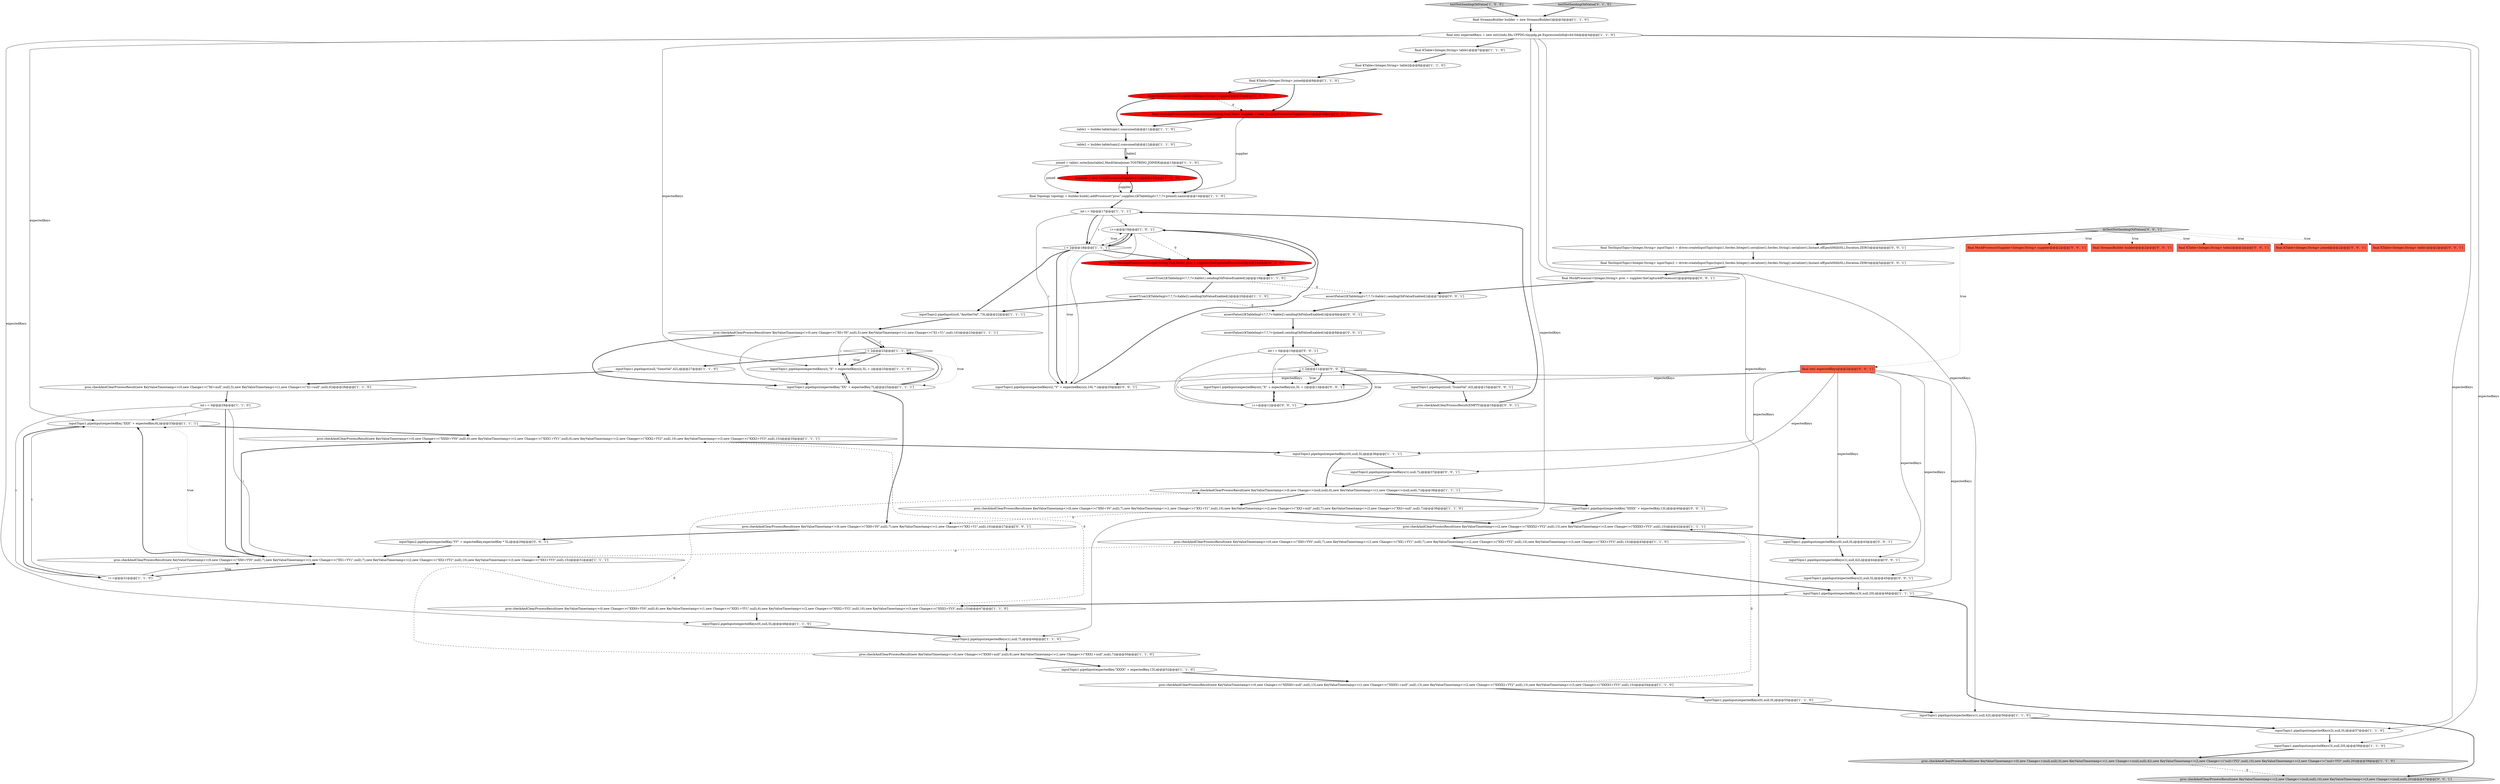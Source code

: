 digraph {
20 [style = filled, label = "supplier = new MockProcessorSupplier<>()@@@14@@@['1', '0', '0']", fillcolor = red, shape = ellipse image = "AAA1AAABBB1BBB"];
8 [style = filled, label = "i < 2@@@23@@@['1', '1', '0']", fillcolor = white, shape = diamond image = "AAA0AAABBB1BBB"];
60 [style = filled, label = "final MockProcessor<Integer,String> proc = supplier.theCapturedProcessor()@@@6@@@['0', '0', '1']", fillcolor = white, shape = ellipse image = "AAA0AAABBB3BBB"];
54 [style = filled, label = "inputTopic1.pipeInput(expectedKeys(1(,null,42L)@@@44@@@['0', '0', '1']", fillcolor = white, shape = ellipse image = "AAA0AAABBB3BBB"];
10 [style = filled, label = "final KTable<Integer,String> table1@@@7@@@['1', '1', '0']", fillcolor = white, shape = ellipse image = "AAA0AAABBB1BBB"];
38 [style = filled, label = "i++@@@19@@@['1', '0', '1']", fillcolor = white, shape = ellipse image = "AAA0AAABBB1BBB"];
7 [style = filled, label = "proc.checkAndClearProcessResult(new KeyValueTimestamp<>(0,new Change<>(null,null),6),new KeyValueTimestamp<>(1,new Change<>(null,null),7))@@@38@@@['1', '1', '1']", fillcolor = white, shape = ellipse image = "AAA0AAABBB1BBB"];
37 [style = filled, label = "proc.checkAndClearProcessResult(new KeyValueTimestamp<>(2,new Change<>(\"XXXX2+YY2\",null),13),new KeyValueTimestamp<>(3,new Change<>(\"XXXX3+YY3\",null),15))@@@42@@@['1', '1', '1']", fillcolor = white, shape = ellipse image = "AAA0AAABBB1BBB"];
26 [style = filled, label = "inputTopic2.pipeInput(null,\"AnotherVal\",73L)@@@22@@@['1', '1', '1']", fillcolor = white, shape = ellipse image = "AAA0AAABBB1BBB"];
17 [style = filled, label = "assertTrue(((KTableImpl<?,?,?>)table1).sendingOldValueEnabled())@@@19@@@['1', '1', '0']", fillcolor = white, shape = ellipse image = "AAA0AAABBB1BBB"];
13 [style = filled, label = "inputTopic1.pipeInput(expectedKey,\"XXX\" + expectedKey,6L)@@@33@@@['1', '1', '1']", fillcolor = white, shape = ellipse image = "AAA0AAABBB1BBB"];
22 [style = filled, label = "proc.checkAndClearProcessResult(new KeyValueTimestamp<>(0,new Change<>(\"XXX0+YY0\",null),6),new KeyValueTimestamp<>(1,new Change<>(\"XXX1+YY1\",null),6),new KeyValueTimestamp<>(2,new Change<>(\"XXX2+YY2\",null),10),new KeyValueTimestamp<>(3,new Change<>(\"XXX3+YY3\",null),15))@@@35@@@['1', '1', '1']", fillcolor = white, shape = ellipse image = "AAA0AAABBB1BBB"];
12 [style = filled, label = "final KTable<Integer,String> joined@@@9@@@['1', '1', '0']", fillcolor = white, shape = ellipse image = "AAA0AAABBB1BBB"];
53 [style = filled, label = "assertFalse(((KTableImpl<?,?,?>)table1).sendingOldValueEnabled())@@@7@@@['0', '0', '1']", fillcolor = white, shape = ellipse image = "AAA0AAABBB3BBB"];
73 [style = filled, label = "doTestNotSendingOldValues['0', '0', '1']", fillcolor = lightgray, shape = diamond image = "AAA0AAABBB3BBB"];
74 [style = filled, label = "inputTopic1.pipeInput(expectedKeys(0(,null,0L)@@@43@@@['0', '0', '1']", fillcolor = white, shape = ellipse image = "AAA0AAABBB3BBB"];
36 [style = filled, label = "proc.checkAndClearProcessResult(new KeyValueTimestamp<>(0,new Change<>(\"XX0+YY0\",null),7),new KeyValueTimestamp<>(1,new Change<>(\"XX1+YY1\",null),7),new KeyValueTimestamp<>(2,new Change<>(\"XX2+YY2\",null),10),new KeyValueTimestamp<>(3,new Change<>(\"XX3+YY3\",null),15))@@@43@@@['1', '1', '0']", fillcolor = white, shape = ellipse image = "AAA0AAABBB1BBB"];
1 [style = filled, label = "inputTopic1.pipeInput(null,\"SomeVal\",42L)@@@27@@@['1', '1', '0']", fillcolor = white, shape = ellipse image = "AAA0AAABBB1BBB"];
0 [style = filled, label = "i < 2@@@18@@@['1', '1', '1']", fillcolor = white, shape = diamond image = "AAA0AAABBB1BBB"];
32 [style = filled, label = "inputTopic1.pipeInput(expectedKey,\"XXXX\" + expectedKey,13L)@@@52@@@['1', '1', '0']", fillcolor = white, shape = ellipse image = "AAA0AAABBB1BBB"];
43 [style = filled, label = "inputTopic1.pipeInput(expectedKeys(2(,null,5L)@@@57@@@['1', '1', '0']", fillcolor = white, shape = ellipse image = "AAA0AAABBB1BBB"];
52 [style = filled, label = "assertFalse(((KTableImpl<?,?,?>)table2).sendingOldValueEnabled())@@@8@@@['0', '0', '1']", fillcolor = white, shape = ellipse image = "AAA0AAABBB3BBB"];
35 [style = filled, label = "inputTopic1.pipeInput(expectedKeys(3(,null,20L)@@@46@@@['1', '1', '1']", fillcolor = white, shape = ellipse image = "AAA0AAABBB1BBB"];
49 [style = filled, label = "final StreamsBuilder builder@@@2@@@['0', '0', '1']", fillcolor = tomato, shape = box image = "AAA0AAABBB3BBB"];
14 [style = filled, label = "proc.checkAndClearProcessResult(new KeyValueTimestamp<>(0,new Change<>(\"X0+Y0\",null),5),new KeyValueTimestamp<>(1,new Change<>(\"X1+Y1\",null),10))@@@23@@@['1', '1', '1']", fillcolor = white, shape = ellipse image = "AAA0AAABBB1BBB"];
51 [style = filled, label = "proc.checkAndClearProcessResult(new KeyValueTimestamp<>(2,new Change<>(null,null),10),new KeyValueTimestamp<>(3,new Change<>(null,null),20))@@@47@@@['0', '0', '1']", fillcolor = lightgray, shape = ellipse image = "AAA0AAABBB3BBB"];
70 [style = filled, label = "final TestInputTopic<Integer,String> inputTopic1 = driver.createInputTopic(topic1,Serdes.Integer().serializer(),Serdes.String().serializer(),Instant.ofEpochMilli(0L),Duration.ZERO)@@@4@@@['0', '0', '1']", fillcolor = white, shape = ellipse image = "AAA0AAABBB3BBB"];
71 [style = filled, label = "int i = 0@@@10@@@['0', '0', '1']", fillcolor = white, shape = ellipse image = "AAA0AAABBB3BBB"];
4 [style = filled, label = "i++@@@31@@@['1', '1', '0']", fillcolor = white, shape = ellipse image = "AAA0AAABBB1BBB"];
29 [style = filled, label = "joined = table1.outerJoin(table2,MockValueJoiner.TOSTRING_JOINER)@@@13@@@['1', '1', '0']", fillcolor = white, shape = ellipse image = "AAA0AAABBB1BBB"];
16 [style = filled, label = "final Topology topology = builder.build().addProcessor(\"proc\",supplier,((KTableImpl<?,?,?>)joined).name)@@@14@@@['1', '1', '0']", fillcolor = white, shape = ellipse image = "AAA0AAABBB1BBB"];
25 [style = filled, label = "int i = 0@@@29@@@['1', '1', '0']", fillcolor = white, shape = ellipse image = "AAA0AAABBB1BBB"];
45 [style = filled, label = "inputTopic1.pipeInput(expectedKeys(1(,null,42L)@@@56@@@['1', '1', '0']", fillcolor = white, shape = ellipse image = "AAA0AAABBB1BBB"];
55 [style = filled, label = "i < 2@@@11@@@['0', '0', '1']", fillcolor = white, shape = diamond image = "AAA0AAABBB3BBB"];
18 [style = filled, label = "int i = 0@@@17@@@['1', '1', '1']", fillcolor = white, shape = ellipse image = "AAA0AAABBB1BBB"];
27 [style = filled, label = "final KTable<Integer,String> table2@@@8@@@['1', '1', '0']", fillcolor = white, shape = ellipse image = "AAA0AAABBB1BBB"];
75 [style = filled, label = "final KTable<Integer,String> table2@@@2@@@['0', '0', '1']", fillcolor = tomato, shape = box image = "AAA0AAABBB3BBB"];
6 [style = filled, label = "proc.checkAndClearProcessResult(new KeyValueTimestamp<>(0,new Change<>(\"X0+null\",null),5),new KeyValueTimestamp<>(1,new Change<>(\"X1+null\",null),6))@@@28@@@['1', '1', '0']", fillcolor = white, shape = ellipse image = "AAA0AAABBB1BBB"];
9 [style = filled, label = "assertTrue(((KTableImpl<?,?,?>)table2).sendingOldValueEnabled())@@@20@@@['1', '1', '0']", fillcolor = white, shape = ellipse image = "AAA0AAABBB1BBB"];
15 [style = filled, label = "proc.checkAndClearProcessResult(new KeyValueTimestamp<>(0,new Change<>(null,null),0),new KeyValueTimestamp<>(1,new Change<>(null,null),42),new KeyValueTimestamp<>(2,new Change<>(\"null+YY2\",null),10),new KeyValueTimestamp<>(3,new Change<>(\"null+YY3\",null),20))@@@59@@@['1', '1', '0']", fillcolor = lightgray, shape = ellipse image = "AAA0AAABBB1BBB"];
44 [style = filled, label = "inputTopic2.pipeInput(expectedKeys(0(,null,5L)@@@36@@@['1', '1', '1']", fillcolor = white, shape = ellipse image = "AAA0AAABBB1BBB"];
59 [style = filled, label = "proc.checkAndClearProcessResult(EMPTY)@@@16@@@['0', '0', '1']", fillcolor = white, shape = ellipse image = "AAA0AAABBB3BBB"];
2 [style = filled, label = "inputTopic1.pipeInput(expectedKeys(3(,null,20L)@@@58@@@['1', '1', '0']", fillcolor = white, shape = ellipse image = "AAA0AAABBB1BBB"];
68 [style = filled, label = "inputTopic1.pipeInput(expectedKeys(2(,null,5L)@@@45@@@['0', '0', '1']", fillcolor = white, shape = ellipse image = "AAA0AAABBB3BBB"];
11 [style = filled, label = "proc.checkAndClearProcessResult(new KeyValueTimestamp<>(0,new Change<>(\"XXXX0+null\",null),13),new KeyValueTimestamp<>(1,new Change<>(\"XXXX1+null\",null),13),new KeyValueTimestamp<>(2,new Change<>(\"XXXX2+YY2\",null),13),new KeyValueTimestamp<>(3,new Change<>(\"XXXX3+YY3\",null),15))@@@54@@@['1', '1', '0']", fillcolor = white, shape = ellipse image = "AAA0AAABBB1BBB"];
67 [style = filled, label = "assertFalse(((KTableImpl<?,?,?>)joined).sendingOldValueEnabled())@@@9@@@['0', '0', '1']", fillcolor = white, shape = ellipse image = "AAA0AAABBB3BBB"];
65 [style = filled, label = "proc.checkAndClearProcessResult(new KeyValueTimestamp<>(0,new Change<>(\"XX0+Y0\",null),7),new KeyValueTimestamp<>(1,new Change<>(\"XX1+Y1\",null),10))@@@27@@@['0', '0', '1']", fillcolor = white, shape = ellipse image = "AAA0AAABBB3BBB"];
21 [style = filled, label = "table1 = builder.table(topic1,consumed)@@@11@@@['1', '1', '0']", fillcolor = white, shape = ellipse image = "AAA0AAABBB1BBB"];
41 [style = filled, label = "inputTopic1.pipeInput(expectedKeys(0(,null,0L)@@@55@@@['1', '1', '0']", fillcolor = white, shape = ellipse image = "AAA0AAABBB1BBB"];
40 [style = filled, label = "final int(( expectedKeys = new int((((edu.fdu.CPPDG.tinypdg.pe.ExpressionInfo@c441bb@@@4@@@['1', '1', '0']", fillcolor = white, shape = ellipse image = "AAA0AAABBB1BBB"];
24 [style = filled, label = "inputTopic2.pipeInput(expectedKeys(0(,null,5L)@@@48@@@['1', '1', '0']", fillcolor = white, shape = ellipse image = "AAA0AAABBB1BBB"];
46 [style = filled, label = "final MockApiProcessor<Integer,String,Void,Void> proc = supplier.theCapturedProcessor()@@@18@@@['0', '1', '0']", fillcolor = red, shape = ellipse image = "AAA1AAABBB2BBB"];
3 [style = filled, label = "testNotSendingOldValue['1', '0', '0']", fillcolor = lightgray, shape = diamond image = "AAA0AAABBB1BBB"];
28 [style = filled, label = "table2 = builder.table(topic2,consumed)@@@12@@@['1', '1', '0']", fillcolor = white, shape = ellipse image = "AAA0AAABBB1BBB"];
48 [style = filled, label = "testNotSendingOldValue['0', '1', '0']", fillcolor = lightgray, shape = diamond image = "AAA0AAABBB2BBB"];
58 [style = filled, label = "final KTable<Integer,String> joined@@@2@@@['0', '0', '1']", fillcolor = tomato, shape = box image = "AAA0AAABBB3BBB"];
30 [style = filled, label = "inputTopic1.pipeInput(expectedKeys(i(,\"X\" + expectedKeys(i(,5L + i)@@@25@@@['1', '1', '0']", fillcolor = white, shape = ellipse image = "AAA0AAABBB1BBB"];
19 [style = filled, label = "proc.checkAndClearProcessResult(new KeyValueTimestamp<>(0,new Change<>(\"XXX0+null\",null),6),new KeyValueTimestamp<>(1,new Change<>(\"XXX1+null\",null),7))@@@50@@@['1', '1', '0']", fillcolor = white, shape = ellipse image = "AAA0AAABBB1BBB"];
50 [style = filled, label = "inputTopic1.pipeInput(expectedKeys(i(,\"X\" + expectedKeys(i(,5L + i)@@@13@@@['0', '0', '1']", fillcolor = white, shape = ellipse image = "AAA0AAABBB3BBB"];
57 [style = filled, label = "i++@@@12@@@['0', '0', '1']", fillcolor = white, shape = ellipse image = "AAA0AAABBB3BBB"];
33 [style = filled, label = "final MockProcessorSupplier<Integer,String> supplier@@@10@@@['1', '0', '0']", fillcolor = red, shape = ellipse image = "AAA1AAABBB1BBB"];
34 [style = filled, label = "inputTopic1.pipeInput(expectedKey,\"XX\" + expectedKey,7L)@@@25@@@['1', '1', '1']", fillcolor = white, shape = ellipse image = "AAA0AAABBB1BBB"];
63 [style = filled, label = "final KTable<Integer,String> table1@@@2@@@['0', '0', '1']", fillcolor = tomato, shape = box image = "AAA0AAABBB3BBB"];
61 [style = filled, label = "inputTopic1.pipeInput(null,\"SomeVal\",42L)@@@15@@@['0', '0', '1']", fillcolor = white, shape = ellipse image = "AAA0AAABBB3BBB"];
66 [style = filled, label = "final int(( expectedKeys@@@2@@@['0', '0', '1']", fillcolor = tomato, shape = box image = "AAA0AAABBB3BBB"];
62 [style = filled, label = "inputTopic1.pipeInput(expectedKey,\"XXXX\" + expectedKey,13L)@@@40@@@['0', '0', '1']", fillcolor = white, shape = ellipse image = "AAA0AAABBB3BBB"];
76 [style = filled, label = "inputTopic2.pipeInput(expectedKeys(i(,\"Y\" + expectedKeys(i(,10L * i)@@@20@@@['0', '0', '1']", fillcolor = white, shape = ellipse image = "AAA0AAABBB3BBB"];
5 [style = filled, label = "final StreamsBuilder builder = new StreamsBuilder()@@@3@@@['1', '1', '0']", fillcolor = white, shape = ellipse image = "AAA0AAABBB1BBB"];
42 [style = filled, label = "inputTopic2.pipeInput(expectedKeys(1(,null,7L)@@@49@@@['1', '1', '0']", fillcolor = white, shape = ellipse image = "AAA0AAABBB1BBB"];
56 [style = filled, label = "inputTopic2.pipeInput(expectedKey,\"YY\" + expectedKey,expectedKey * 5L)@@@29@@@['0', '0', '1']", fillcolor = white, shape = ellipse image = "AAA0AAABBB3BBB"];
64 [style = filled, label = "final TestInputTopic<Integer,String> inputTopic2 = driver.createInputTopic(topic2,Serdes.Integer().serializer(),Serdes.String().serializer(),Instant.ofEpochMilli(0L),Duration.ZERO)@@@5@@@['0', '0', '1']", fillcolor = white, shape = ellipse image = "AAA0AAABBB3BBB"];
31 [style = filled, label = "proc.checkAndClearProcessResult(new KeyValueTimestamp<>(0,new Change<>(\"XX0+YY0\",null),7),new KeyValueTimestamp<>(1,new Change<>(\"XX1+YY1\",null),7),new KeyValueTimestamp<>(2,new Change<>(\"XX2+YY2\",null),10),new KeyValueTimestamp<>(3,new Change<>(\"XX3+YY3\",null),15))@@@31@@@['1', '1', '1']", fillcolor = white, shape = ellipse image = "AAA0AAABBB1BBB"];
47 [style = filled, label = "final MockApiProcessorSupplier<Integer,String,Void,Void> supplier = new MockApiProcessorSupplier<>()@@@10@@@['0', '1', '0']", fillcolor = red, shape = ellipse image = "AAA1AAABBB2BBB"];
39 [style = filled, label = "proc.checkAndClearProcessResult(new KeyValueTimestamp<>(0,new Change<>(\"XXX0+YY0\",null),6),new KeyValueTimestamp<>(1,new Change<>(\"XXX1+YY1\",null),6),new KeyValueTimestamp<>(2,new Change<>(\"XXX2+YY2\",null),10),new KeyValueTimestamp<>(3,new Change<>(\"XXX3+YY3\",null),15))@@@47@@@['1', '1', '0']", fillcolor = white, shape = ellipse image = "AAA0AAABBB1BBB"];
72 [style = filled, label = "inputTopic2.pipeInput(expectedKeys(1(,null,7L)@@@37@@@['0', '0', '1']", fillcolor = white, shape = ellipse image = "AAA0AAABBB3BBB"];
23 [style = filled, label = "proc.checkAndClearProcessResult(new KeyValueTimestamp<>(0,new Change<>(\"XX0+Y0\",null),7),new KeyValueTimestamp<>(1,new Change<>(\"XX1+Y1\",null),10),new KeyValueTimestamp<>(2,new Change<>(\"XX2+null\",null),7),new KeyValueTimestamp<>(3,new Change<>(\"XX3+null\",null),7))@@@39@@@['1', '1', '0']", fillcolor = white, shape = ellipse image = "AAA0AAABBB1BBB"];
69 [style = filled, label = "final MockProcessorSupplier<Integer,String> supplier@@@2@@@['0', '0', '1']", fillcolor = tomato, shape = box image = "AAA0AAABBB3BBB"];
66->68 [style = solid, label="expectedKeys"];
8->30 [style = bold, label=""];
8->30 [style = dotted, label="true"];
68->35 [style = bold, label=""];
7->62 [style = bold, label=""];
70->64 [style = bold, label=""];
0->46 [style = bold, label=""];
36->31 [style = dashed, label="0"];
54->68 [style = bold, label=""];
66->72 [style = solid, label="expectedKeys"];
17->9 [style = bold, label=""];
15->51 [style = dashed, label="0"];
73->63 [style = dotted, label="true"];
44->7 [style = bold, label=""];
60->53 [style = bold, label=""];
9->52 [style = dashed, label="0"];
66->50 [style = solid, label="expectedKeys"];
39->24 [style = bold, label=""];
65->56 [style = bold, label=""];
67->71 [style = bold, label=""];
61->59 [style = bold, label=""];
40->13 [style = solid, label="expectedKeys"];
19->7 [style = dashed, label="0"];
33->47 [style = dashed, label="0"];
21->28 [style = bold, label=""];
25->31 [style = bold, label=""];
9->26 [style = bold, label=""];
8->1 [style = bold, label=""];
12->47 [style = bold, label=""];
3->5 [style = bold, label=""];
20->16 [style = bold, label=""];
45->43 [style = bold, label=""];
14->30 [style = solid, label="i"];
17->53 [style = dashed, label="0"];
18->76 [style = solid, label="i"];
52->67 [style = bold, label=""];
2->15 [style = bold, label=""];
57->55 [style = solid, label="i"];
40->45 [style = solid, label="expectedKeys"];
41->45 [style = bold, label=""];
13->22 [style = bold, label=""];
71->57 [style = solid, label="i"];
32->11 [style = bold, label=""];
64->60 [style = bold, label=""];
18->0 [style = bold, label=""];
71->50 [style = solid, label="i"];
42->19 [style = bold, label=""];
0->38 [style = dotted, label="true"];
37->36 [style = bold, label=""];
27->12 [style = bold, label=""];
66->74 [style = solid, label="expectedKeys"];
40->42 [style = solid, label="expectedKeys"];
25->13 [style = solid, label="i"];
57->55 [style = bold, label=""];
73->66 [style = dotted, label="true"];
53->52 [style = bold, label=""];
26->14 [style = bold, label=""];
40->2 [style = solid, label="expectedKeys"];
76->38 [style = bold, label=""];
30->34 [style = bold, label=""];
34->8 [style = bold, label=""];
73->69 [style = dotted, label="true"];
8->34 [style = dotted, label="true"];
0->38 [style = bold, label=""];
71->55 [style = bold, label=""];
37->74 [style = bold, label=""];
66->76 [style = solid, label="expectedKeys"];
29->20 [style = bold, label=""];
23->37 [style = bold, label=""];
38->0 [style = solid, label="i"];
20->16 [style = solid, label="supplier"];
7->23 [style = bold, label=""];
29->16 [style = solid, label="joined"];
38->0 [style = bold, label=""];
12->33 [style = bold, label=""];
59->18 [style = bold, label=""];
66->35 [style = solid, label="expectedKeys"];
14->8 [style = bold, label=""];
48->5 [style = bold, label=""];
36->35 [style = bold, label=""];
38->17 [style = bold, label=""];
29->16 [style = bold, label=""];
35->51 [style = bold, label=""];
55->57 [style = dotted, label="true"];
22->44 [style = bold, label=""];
28->29 [style = bold, label=""];
25->4 [style = solid, label="i"];
16->18 [style = bold, label=""];
34->30 [style = solid, label="i"];
56->31 [style = bold, label=""];
66->44 [style = solid, label="expectedKeys"];
31->13 [style = bold, label=""];
34->8 [style = solid, label="i"];
66->54 [style = solid, label="expectedKeys"];
35->39 [style = bold, label=""];
44->72 [style = bold, label=""];
73->49 [style = dotted, label="true"];
43->2 [style = bold, label=""];
25->31 [style = solid, label="i"];
73->70 [style = bold, label=""];
14->34 [style = solid, label="i"];
47->16 [style = solid, label="supplier"];
34->65 [style = bold, label=""];
55->61 [style = bold, label=""];
71->55 [style = solid, label="i"];
28->29 [style = solid, label="table2"];
11->41 [style = bold, label=""];
4->31 [style = bold, label=""];
1->6 [style = bold, label=""];
19->32 [style = bold, label=""];
50->57 [style = bold, label=""];
57->50 [style = solid, label="i"];
4->31 [style = solid, label="i"];
73->58 [style = dotted, label="true"];
55->50 [style = bold, label=""];
31->13 [style = dotted, label="true"];
73->75 [style = dotted, label="true"];
47->21 [style = bold, label=""];
5->40 [style = bold, label=""];
24->42 [style = bold, label=""];
40->10 [style = bold, label=""];
40->41 [style = solid, label="expectedKeys"];
31->22 [style = bold, label=""];
0->26 [style = bold, label=""];
0->76 [style = dotted, label="true"];
10->27 [style = bold, label=""];
18->0 [style = solid, label="i"];
38->76 [style = solid, label="i"];
14->34 [style = bold, label=""];
38->46 [style = dashed, label="0"];
72->7 [style = bold, label=""];
14->8 [style = solid, label="i"];
4->13 [style = solid, label="i"];
0->76 [style = bold, label=""];
23->65 [style = dashed, label="0"];
62->37 [style = bold, label=""];
39->22 [style = dashed, label="0"];
11->37 [style = dashed, label="0"];
18->38 [style = solid, label="i"];
40->24 [style = solid, label="expectedKeys"];
33->21 [style = bold, label=""];
74->54 [style = bold, label=""];
40->30 [style = solid, label="expectedKeys"];
46->17 [style = bold, label=""];
31->4 [style = dotted, label="true"];
40->43 [style = solid, label="expectedKeys"];
6->25 [style = bold, label=""];
55->50 [style = dotted, label="true"];
13->4 [style = bold, label=""];
}
